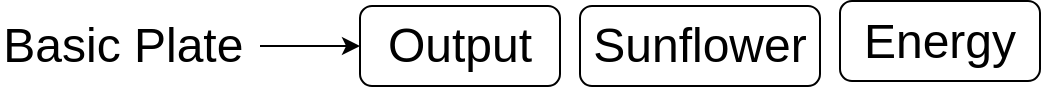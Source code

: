 <mxfile version="22.0.0" type="github">
  <diagram name="Page-1" id="ad2ugWRQlucctlsAGpi_">
    <mxGraphModel dx="958" dy="1764" grid="1" gridSize="10" guides="1" tooltips="1" connect="1" arrows="1" fold="1" page="1" pageScale="1" pageWidth="840" pageHeight="800" math="0" shadow="0">
      <root>
        <mxCell id="0" />
        <mxCell id="1" parent="0" />
        <mxCell id="_jDwr9AOZ_unEEgHD4BI-2" value="&lt;font style=&quot;font-size: 24px;&quot;&gt;Energy&lt;/font&gt;" style="rounded=1;whiteSpace=wrap;html=1;strokeWidth=1;" vertex="1" parent="1">
          <mxGeometry x="730" y="747.5" width="100" height="40" as="geometry" />
        </mxCell>
        <mxCell id="_jDwr9AOZ_unEEgHD4BI-3" value="&lt;font style=&quot;font-size: 24px;&quot;&gt;Sunflower&lt;br&gt;&lt;/font&gt;" style="rounded=1;whiteSpace=wrap;html=1;strokeWidth=1;" vertex="1" parent="1">
          <mxGeometry x="600" y="750" width="120" height="40" as="geometry" />
        </mxCell>
        <mxCell id="_jDwr9AOZ_unEEgHD4BI-5" value="&lt;span style=&quot;font-size: 24px;&quot;&gt;Output&lt;/span&gt;" style="rounded=1;whiteSpace=wrap;html=1;strokeWidth=1;" vertex="1" parent="1">
          <mxGeometry x="490" y="750" width="100" height="40" as="geometry" />
        </mxCell>
        <mxCell id="_jDwr9AOZ_unEEgHD4BI-13" style="edgeStyle=orthogonalEdgeStyle;rounded=0;orthogonalLoop=1;jettySize=auto;html=1;entryX=0;entryY=0.5;entryDx=0;entryDy=0;" edge="1" parent="1" source="_jDwr9AOZ_unEEgHD4BI-6" target="_jDwr9AOZ_unEEgHD4BI-5">
          <mxGeometry relative="1" as="geometry" />
        </mxCell>
        <mxCell id="_jDwr9AOZ_unEEgHD4BI-6" value="&lt;font style=&quot;font-size: 24px;&quot;&gt;Basic Plate&amp;nbsp;&lt;/font&gt;" style="text;html=1;strokeColor=none;fillColor=none;align=center;verticalAlign=middle;whiteSpace=wrap;rounded=0;" vertex="1" parent="1">
          <mxGeometry x="310" y="752.5" width="130" height="35" as="geometry" />
        </mxCell>
      </root>
    </mxGraphModel>
  </diagram>
</mxfile>
